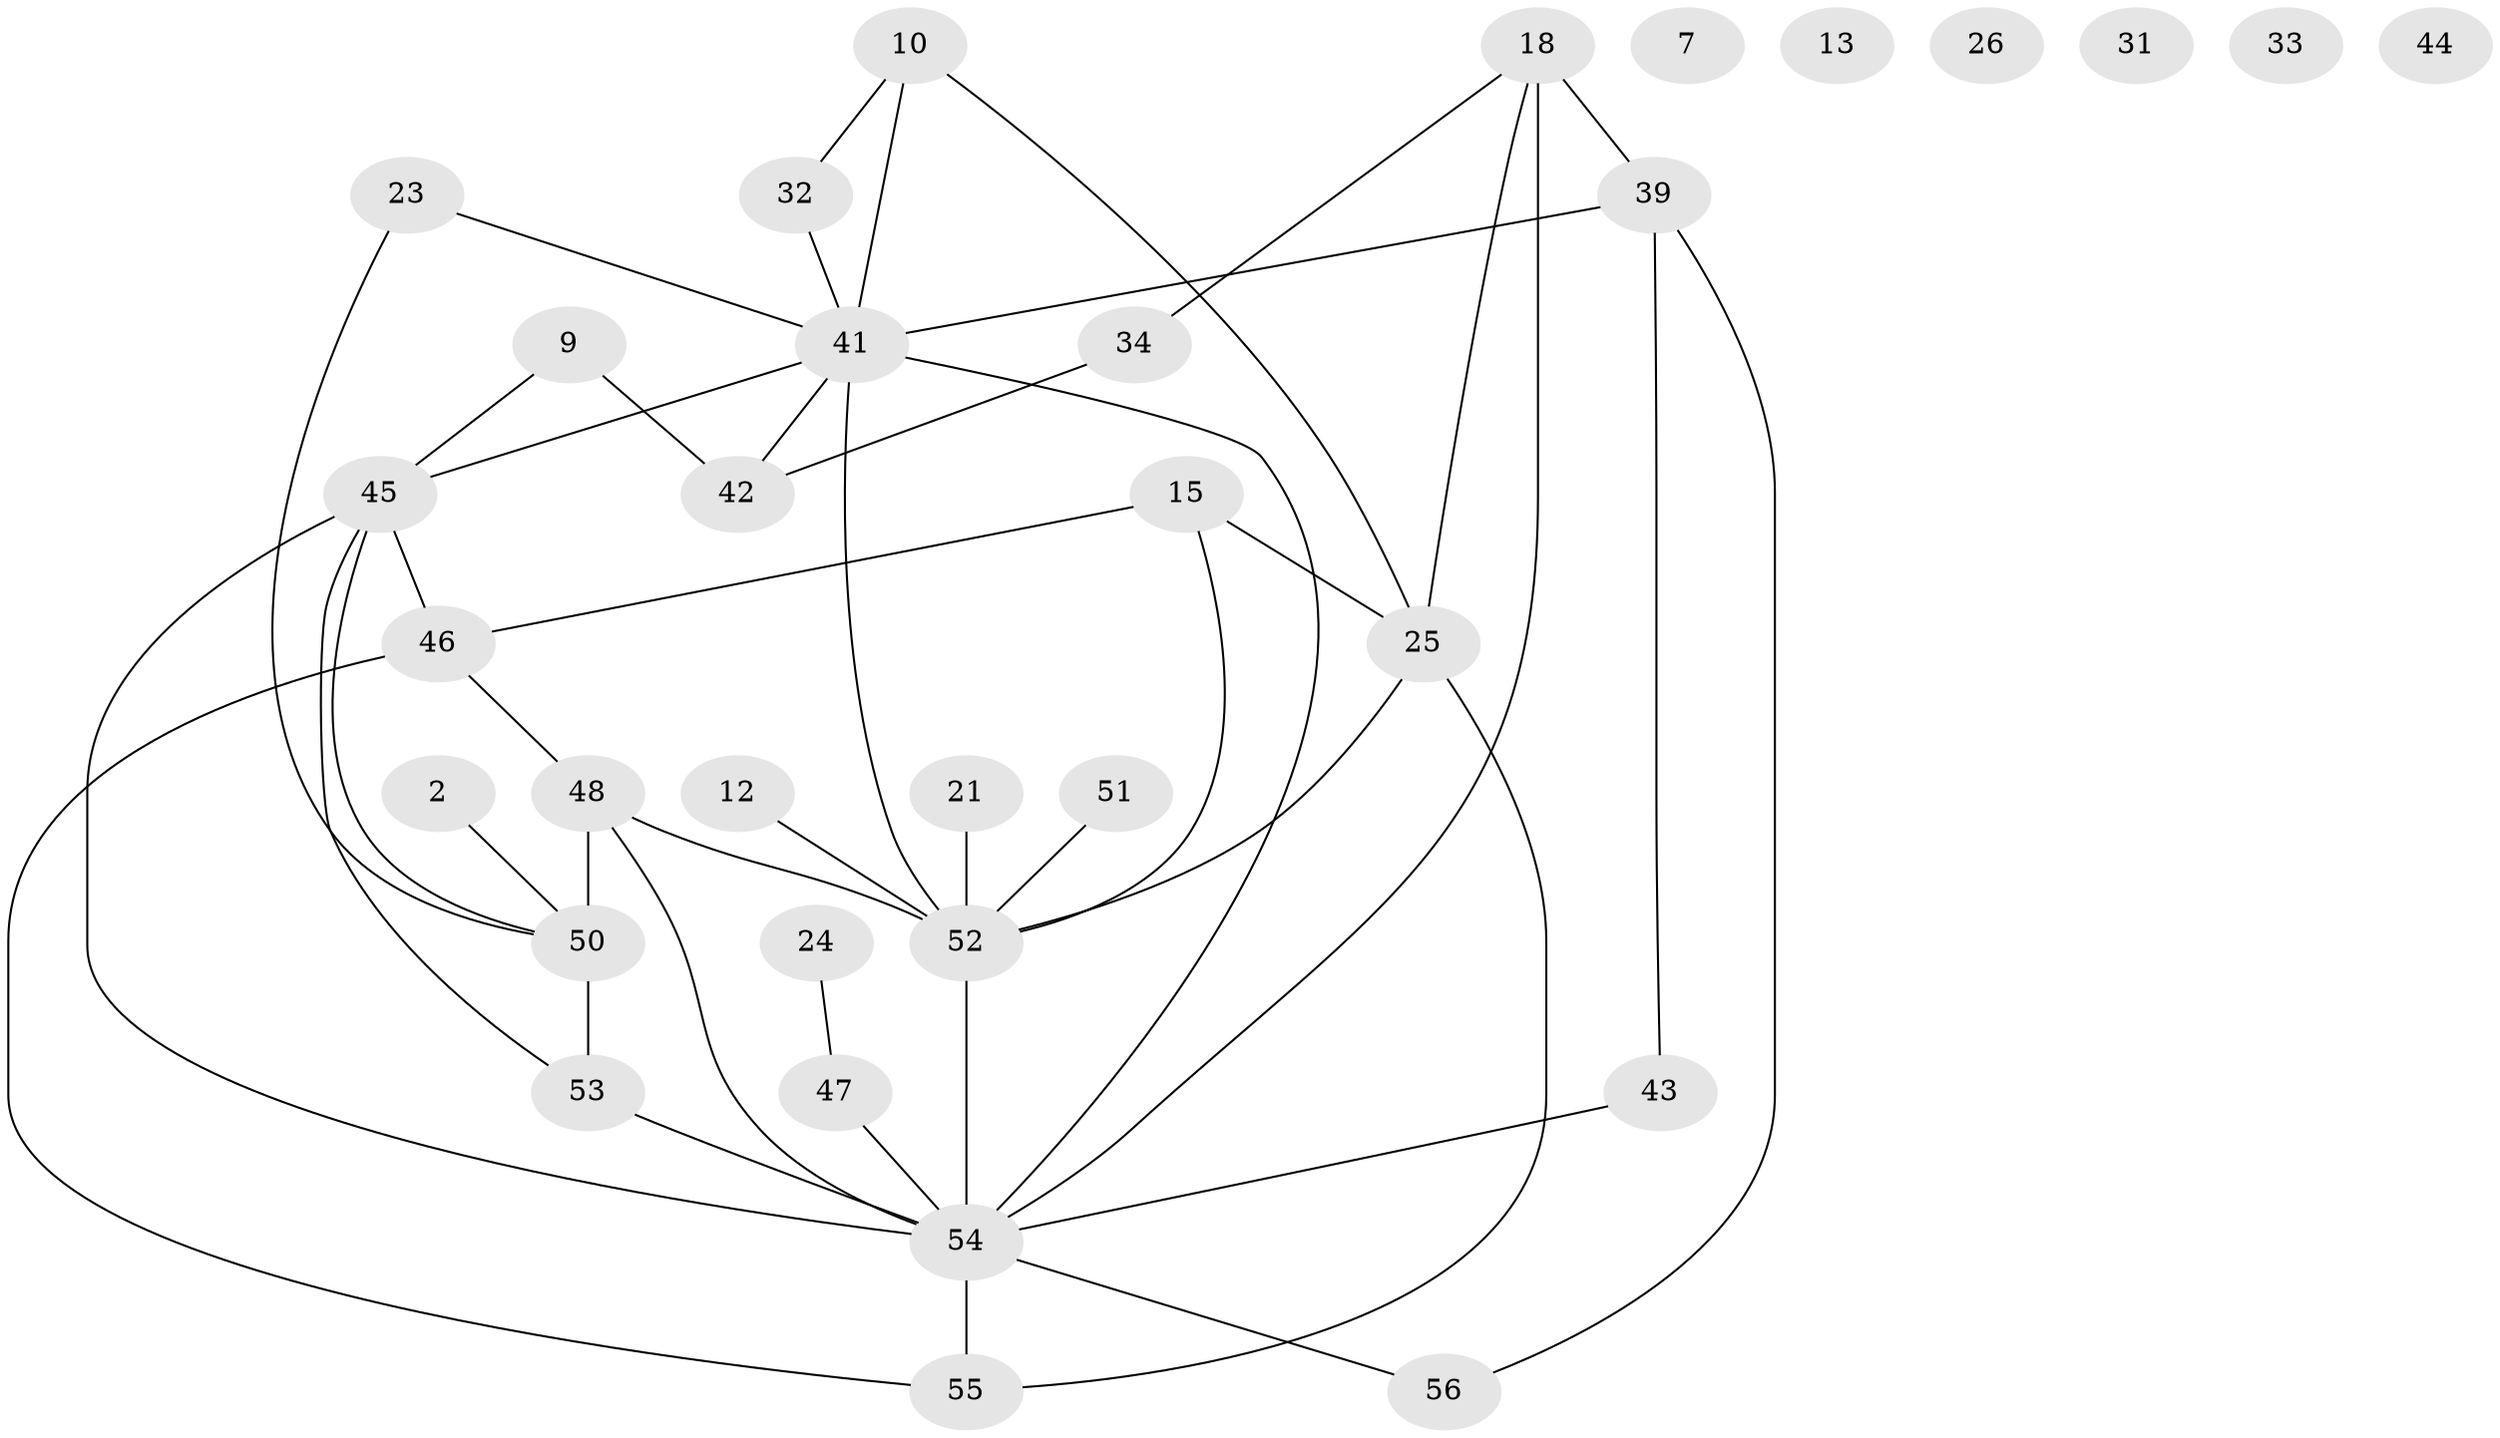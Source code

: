 // original degree distribution, {3: 0.16071428571428573, 1: 0.08928571428571429, 2: 0.19642857142857142, 4: 0.23214285714285715, 6: 0.10714285714285714, 0: 0.10714285714285714, 5: 0.08928571428571429, 7: 0.017857142857142856}
// Generated by graph-tools (version 1.1) at 2025/42/03/04/25 21:42:53]
// undirected, 33 vertices, 46 edges
graph export_dot {
graph [start="1"]
  node [color=gray90,style=filled];
  2;
  7;
  9 [super="+3"];
  10;
  12;
  13;
  15;
  18;
  21;
  23;
  24;
  25;
  26;
  31;
  32 [super="+19"];
  33;
  34;
  39;
  41 [super="+16"];
  42;
  43;
  44;
  45 [super="+36+35"];
  46 [super="+14"];
  47;
  48 [super="+28"];
  50 [super="+49"];
  51;
  52 [super="+5+40"];
  53;
  54 [super="+27+20+37"];
  55 [super="+22"];
  56;
  2 -- 50;
  9 -- 42;
  9 -- 45;
  10 -- 25;
  10 -- 41 [weight=2];
  10 -- 32;
  12 -- 52;
  15 -- 25;
  15 -- 52 [weight=2];
  15 -- 46;
  18 -- 25;
  18 -- 34;
  18 -- 39;
  18 -- 54 [weight=2];
  21 -- 52;
  23 -- 50;
  23 -- 41;
  24 -- 47;
  25 -- 55 [weight=2];
  25 -- 52;
  32 -- 41;
  34 -- 42;
  39 -- 41;
  39 -- 43;
  39 -- 56;
  41 -- 42 [weight=2];
  41 -- 52 [weight=4];
  41 -- 54;
  41 -- 45;
  43 -- 54 [weight=2];
  45 -- 46 [weight=2];
  45 -- 53;
  45 -- 50 [weight=2];
  45 -- 54;
  46 -- 48;
  46 -- 55;
  47 -- 54;
  48 -- 50 [weight=3];
  48 -- 54 [weight=2];
  48 -- 52;
  50 -- 53 [weight=2];
  51 -- 52;
  52 -- 54;
  53 -- 54 [weight=3];
  54 -- 55 [weight=2];
  54 -- 56;
}

